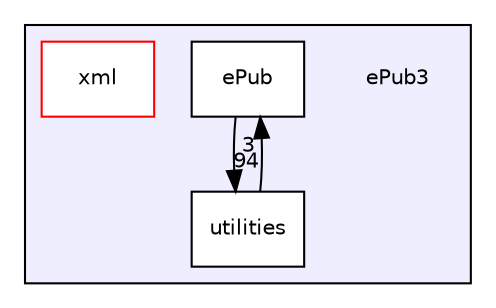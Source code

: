 digraph "/Users/rkwright/Documents/github/readium-sdk/ePub3" {
  compound=true
  node [ fontsize="10", fontname="Helvetica"];
  edge [ labelfontsize="10", labelfontname="Helvetica"];
  subgraph clusterdir_99f496c3a760cbc050f4a6d0965ed892 {
    graph [ bgcolor="#eeeeff", pencolor="black", label="" URL="dir_99f496c3a760cbc050f4a6d0965ed892.xhtml"];
    dir_99f496c3a760cbc050f4a6d0965ed892 [shape=plaintext label="ePub3"];
    dir_d81697a4833f1d44a7e9bc8387132cc4 [shape=box label="ePub" color="black" fillcolor="white" style="filled" URL="dir_d81697a4833f1d44a7e9bc8387132cc4.xhtml"];
    dir_090fe5b49b20e659802fc7ff806b453c [shape=box label="utilities" color="black" fillcolor="white" style="filled" URL="dir_090fe5b49b20e659802fc7ff806b453c.xhtml"];
    dir_d2dc3c0cadcebb3fe799a79b2b95c908 [shape=box label="xml" color="red" fillcolor="white" style="filled" URL="dir_d2dc3c0cadcebb3fe799a79b2b95c908.xhtml"];
  }
  dir_d81697a4833f1d44a7e9bc8387132cc4->dir_090fe5b49b20e659802fc7ff806b453c [headlabel="94", labeldistance=1.5 headhref="dir_000003_000004.xhtml"];
  dir_090fe5b49b20e659802fc7ff806b453c->dir_d81697a4833f1d44a7e9bc8387132cc4 [headlabel="3", labeldistance=1.5 headhref="dir_000004_000003.xhtml"];
}
